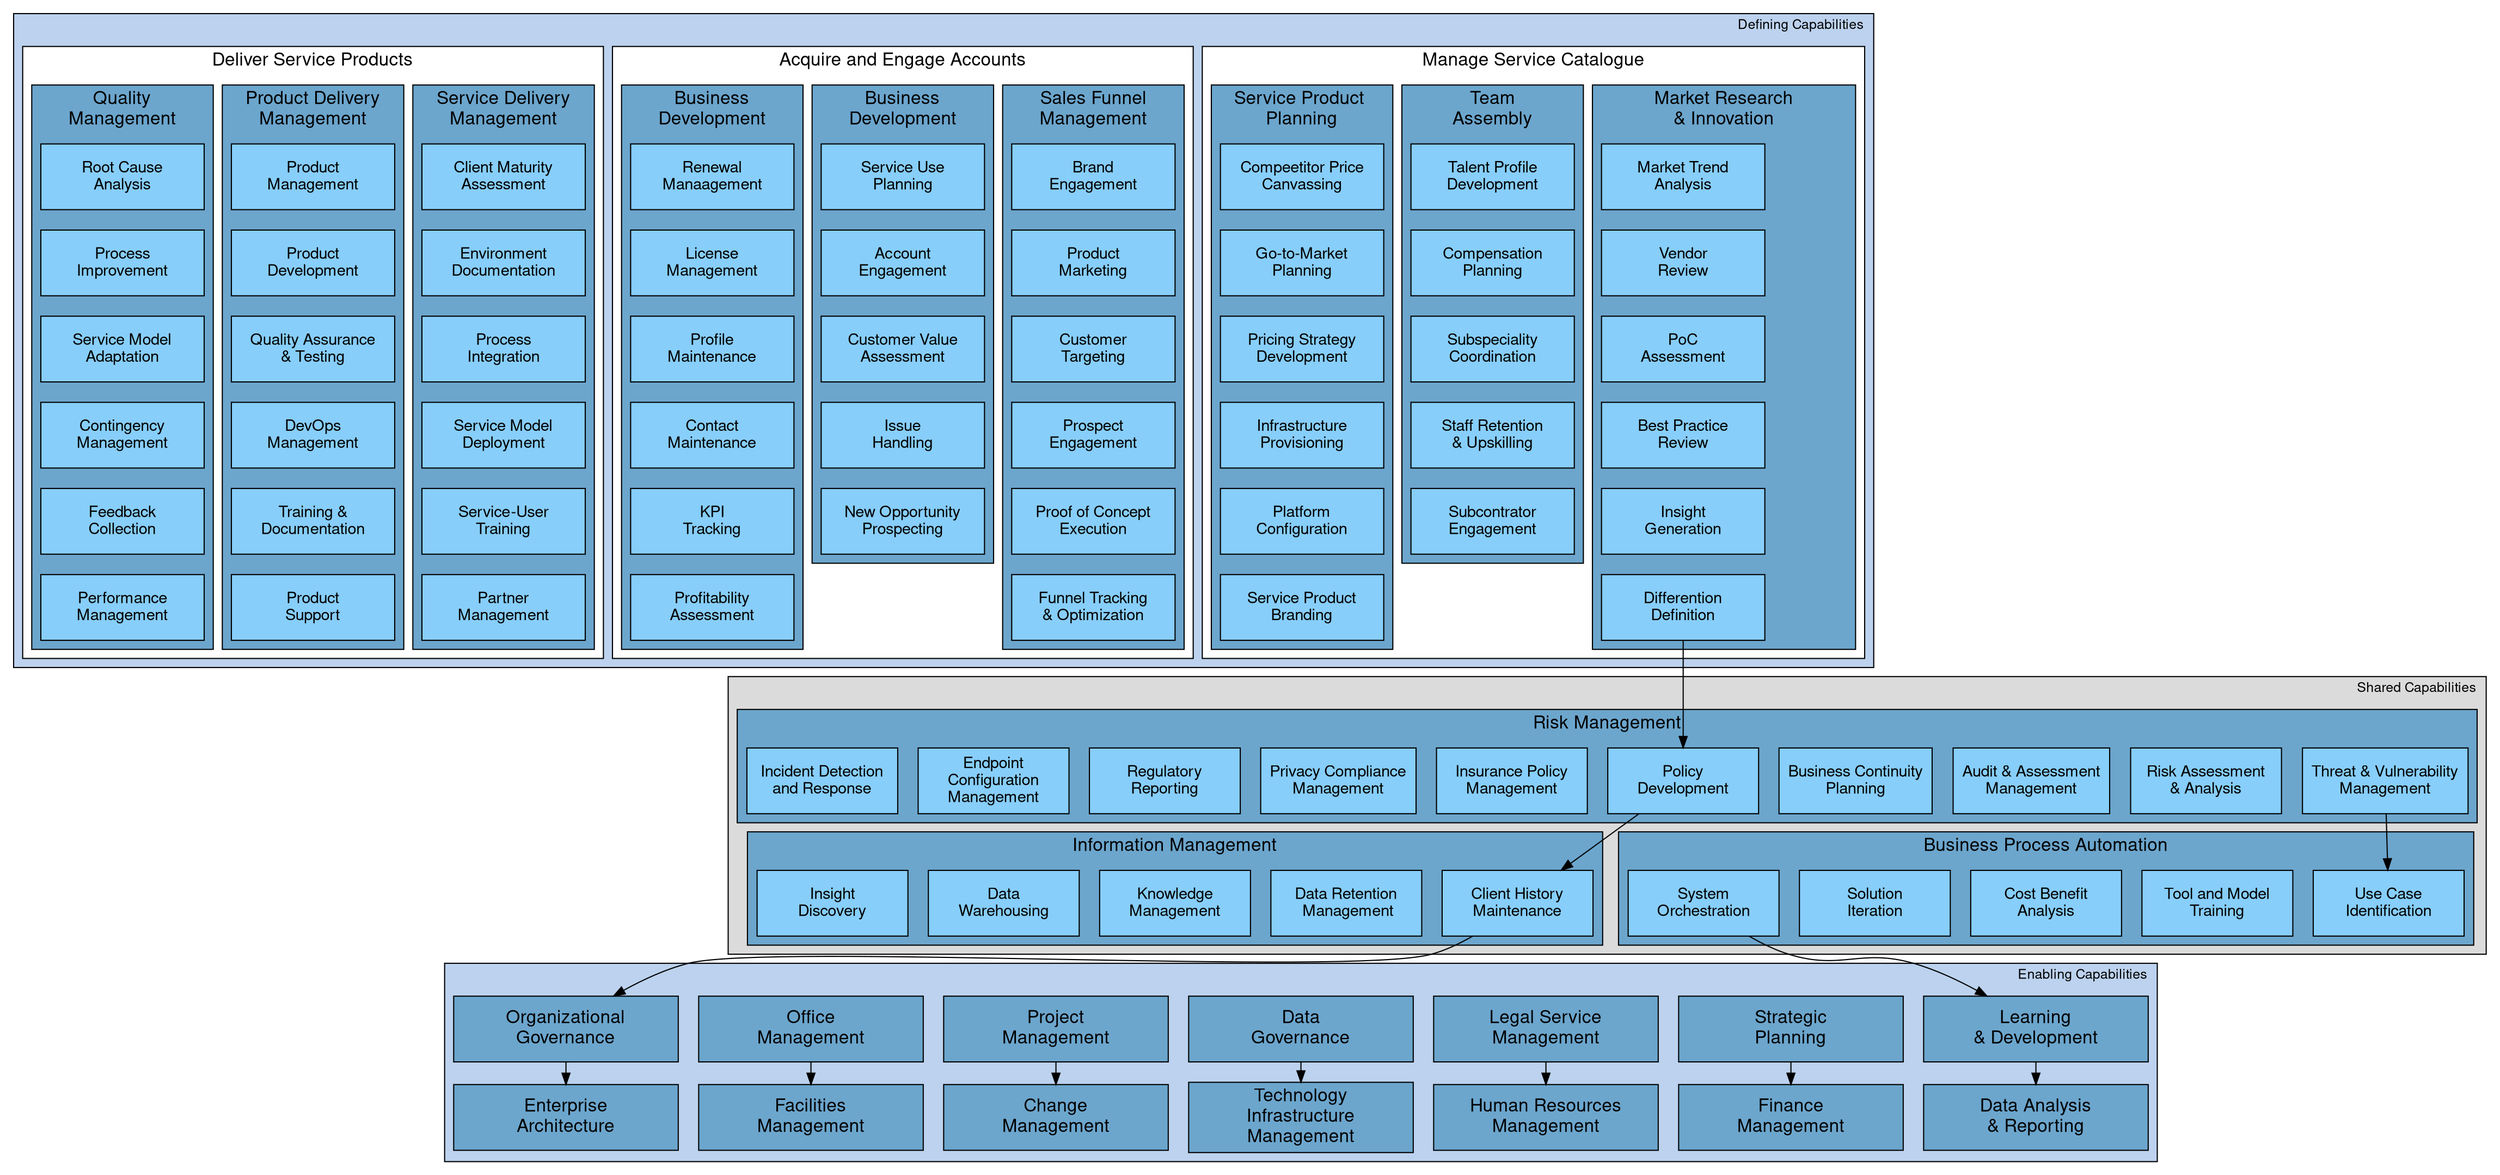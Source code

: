 digraph TSPrefArchitecture {
    
    subgraph cluster_defining {
    bgcolor="lightsteelblue2" 
    label="Defining Capabilities" 
    labeljust=r
    fontcolor="black"
    style=solid
    fontname="Helvetica,Arial,sans-serif"
    ranksep=0.2
    fontsize=12
    
    node [fontname="Helvetica,Arial,sans-serif" width=2 height=0.8]
    edge [fontname="Helvetica,Arial,sans-serif"]

        // Value Stream 1
        subgraph cluster_vs1 {
            fillcolor="white" 
            fontcolor="black" 
            style="filled" 
            label="Manage Service Catalogue" 
            labeljust=c
            fontsize=16
            node [shape=box fillcolor="red" style="filled"]
            // Level 1 Capability A
            subgraph cluster_vs1a {
                fillcolor="skyblue3" 
                label="Market Research\n& Innovation" 
                fontcolor="black" 
                style="filled" 
                node [shape=box fillcolor="lightskyblue" style="filled"]
                
                n1A1 [label="Market Trend\nAnalysis"];
                n1A2 [label="Vendor\nReview"];
                n1A3 [label="PoC\nAssessment"];
                n1A4 [label="Best Practice\nReview"];
                n1A5 [label="Insight\nGeneration"];
                n1A6 [label="Differention\nDefinition"];
                
            }
            n1A1 -> n1A2 [style=invis]
            n1A2 -> n1A3 [style=invis]
            n1A3 -> n1A4 [style=invis]
            n1A4 -> n1A5 [style=invis]
            n1A5 -> n1A6 [style=invis]
            
            // Level 1 Capability B
            subgraph cluster_vs1b {
                fillcolor="skyblue3" 
                label="Team\nAssembly" 
                fontcolor="black" 
                style="filled"
                labeljust=c
                node [shape=box fillcolor="lightskyblue" style="filled"]
                
                n1B1 [label="Talent Profile\nDevelopment"];
                n1B2 [label="Compensation\nPlanning"];
                n1B3 [label="Subspeciality\nCoordination"];
                n1B4 [label="Staff Retention\n& Upskilling"];
                n1B5 [label="Subcontrator\nEngagement"];
                
            }
            n1B1 -> n1B2 [style=invis]
            n1B2 -> n1B3 [style=invis]
            n1B3 -> n1B4 [style=invis]
            n1B4 -> n1B5 [style=invis]
            
            // Level 1 Capability B
            subgraph cluster_vs1c {
                fillcolor="skyblue3" 
                label="Service Product \nPlanning" 
                fontcolor="black" 
                style="filled" 
                
                node [shape=box fillcolor="lightskyblue" style="filled"]
                
                n1C1 [label="Compeetitor Price\nCanvassing"];
                n1C2 [label="Go-to-Market\nPlanning"];
                n1C3 [label="Pricing Strategy\nDevelopment"];
                n1C4 [label="Infrastructure\nProvisioning"];
                n1C5 [label="Platform\nConfiguration"];
                n1C6 [label="Service Product\nBranding"];
                
            }
            n1C1 -> n1C2 [style=invis]
            n1C2 -> n1C3 [style=invis]
            n1C3 -> n1C4 [style=invis]
            n1C4 -> n1C5 [style=invis]
            n1C5 -> n1C6 [style=invis]
            
        }
        
        // Value Stream 2
        subgraph cluster_vs2 {
            fillcolor="white" 
            fontcolor="black" 
            style="filled" 
            label="Acquire and Engage Accounts" 
            labeljust=c
            fontsize=16
            
            // Level 1 Capability A
            subgraph cluster_vs2a {
                fillcolor="skyblue3" 
                label="Sales Funnel\nManagement" 
                fontcolor="black" 
                style="filled" 
                node [shape=box fillcolor="lightskyblue" style="filled"]
                
                n2A1 [label="Brand\nEngagement"];
                n2A2 [label="Product\nMarketing"];
                n2A3 [label="Customer\nTargeting"];
                n2A4 [label="Prospect\nEngagement"];
                n2A5 [label="Proof of Concept\nExecution"];
                n2A6 [label="Funnel Tracking\n& Optimization"];
            }
            
            n2A1 -> n2A2 [style=invis]
            n2A2 -> n2A3 [style=invis]
            n2A3 -> n2A4 [style=invis]
            n2A4 -> n2A5 [style=invis]
            n2A5 -> n2A6 [style=invis]
            
            // Level 1 Capability B
            subgraph cluster_vs2b {
                fillcolor="skyblue3" 
                label="Business\nDevelopment" 
                fontcolor="black" 
                style="filled" 
                node [shape=box fillcolor="lightskyblue" style="filled"]
                
                n2B1 [label="Service Use\nPlanning"];
                n2B2 [label="Account\nEngagement"];
                n2B3 [label="Customer Value\nAssessment"];
                n2B4 [label="Issue\nHandling"];
                n2B5 [label="New Opportunity\nProspecting"];
            }
            
            n2B1 -> n2B2 [style=invis]
            n2B2 -> n2B3 [style=invis]
            n2B3 -> n2B4 [style=invis]
            n2B4 -> n2B5 [style=invis]
            
            
            // Level 1 Capability B
            subgraph cluster_vs2c {
                fillcolor="skyblue3" 
                label="Business\nDevelopment" 
                fontcolor="black" 
                style="filled" 
                node [shape=box fillcolor="lightskyblue" style="filled"]
                
                n2C1 [label="Renewal\nManaagement"];
                n2C2 [label="License\nManagement"];
                n2C3 [label="Profile\nMaintenance"];
                n2C4 [label="Contact\nMaintenance"];
                n2C5 [label="KPI\nTracking"];
                n2C6 [label="Profitability\nAssessment"];
                
            }
            
            n2C1 -> n2C2 [style=invis]
            n2C2 -> n2C3 [style=invis]
            n2C3 -> n2C4 [style=invis]
            n2C4 -> n2C5 [style=invis]
            n2C5 -> n2C6 [style=invis]
        }
        
        // Value Stream 3
        subgraph cluster_vs3 {
            fillcolor="white" 
            fontcolor="black" 
            style="filled" 
            label="Deliver Service Products"
            labeljust=c
            fontsize=16
            
            // Level 1 Capability A
            subgraph cluster_vs3a {
                fillcolor="skyblue3" 
                label="Service Delivery\nManagement" 
                fontcolor="black" 
                style="filled" 
                node [shape=box fillcolor="lightskyblue" style="filled"]
                
                n3A1 [label="Client Maturity\nAssessment"];
                n3A2 [label="Environment\nDocumentation"];
                n3A3 [label="Process\nIntegration"];
                n3A4 [label="Service Model\nDeployment"];
                n3A5 [label="Service-User\nTraining"];
                n3A6 [label="Partner\nManagement"];
            }
            
            n3A1 -> n3A2 [style=invis]
            n3A2 -> n3A3 [style=invis]
            n3A3 -> n3A4 [style=invis]
            n3A4 -> n3A5 [style=invis]
            n3A5 -> n3A6 [style=invis]
            
            
            // Level 1 Capability B
            subgraph cluster_vs3b {
                fillcolor="skyblue3" 
                label="Product Delivery\nManagement" 
                fontcolor="black" 
                style="filled" 
                node [shape=box fillcolor="lightskyblue" style="filled"]
                
                n3B1 [label="Product\nManagement"];
                n3B2 [label="Product\nDevelopment"];
                n3B3 [label="Quality Assurance\n& Testing"];
                n3B4 [label="DevOps\nManagement"];
                n3B5 [label="Training &\nDocumentation"];
                n3B6 [label="Product\nSupport"];
            }
            
            n3B1 -> n3B2 [style=invis]
            n3B2 -> n3B3 [style=invis]
            n3B3 -> n3B4 [style=invis]
            n3B4 -> n3B5 [style=invis]
            n3B5 -> n3B6 [style=invis]
            
            
            // Level 1 Capability C
            subgraph cluster_vs3c {
                fillcolor="skyblue3" 
                label="Quality\nManagement" 
                fontcolor="black" 
                style="filled" 
                node [shape=box fillcolor="lightskyblue" style="filled"]
                
                n3C1 [label="Root Cause\nAnalysis"];
                n3C2 [label="Process\nImprovement"];
                n3C3 [label="Service Model\nAdaptation"];
                n3C4 [label="Contingency\nManagement"];
                n3C5 [label="Feedback\nCollection"];
                n3C6 [label="Performance\nManagement"];
            }
            
            n3C1 -> n3C2 [style=invis]
            n3C2 -> n3C3 [style=invis]
            n3C3 -> n3C4 [style=invis]
            n3C4 -> n3C5 [style=invis]
            n3C5 -> n3C6 [style=invis]
            
        }
        
        }

    subgraph cluster_shared {
        bgcolor="grey86" 
        label="  Shared Capabilities" 
        fontcolor="black"
        style=solid
        fontname="Helvetica,Arial,sans-serif"
        fontsize=12
        ranksep=0.2
        rankdir=TB
        labeljust=r
    
        //adjust the width here to make shared almost the same size at the defining capabilities
        node [fontname="Helvetica,Arial,sans-serif" width=1.85 height=0.8]
        edge [fontname="Helvetica,Arial,sans-serif"]
        
        subgraph cluster_shared1 {
            fillcolor="skyblue3" 
            label="Risk Management" 
            fontcolor="black" 
            style="filled" 
            labeljust=c
            fontsize=16
            node [shape=box fillcolor="lightskyblue" style="filled"]
            
            ns1A [label="Policy\nDevelopment"];
            ns1B [label="Risk Assessment\n& Analysis"];
            ns1C [label="Audit & Assessment\nManagement"];
            ns1D [label="Business Continuity\nPlanning"];
            ns1E [label="Threat & Vulnerability\nManagement"];
            ns1F [label="Insurance Policy\nManagement"];
            ns1G [label="Privacy Compliance\nManagement"];
            ns1H [label="Regulatory\nReporting"];
            ns1I [label="Endpoint\nConfiguration\nManagement"];
            ns1J [label="Incident Detection\nand Response"];
        }
        
        subgraph cluster_shared2 {
            
            fillcolor="skyblue3" 
            label="Information Management" 
            fontcolor="black" 
            style="filled" 
            labeljust=c
            fontsize=16
            
            node [shape=box fillcolor="lightskyblue" style="filled"]
            
            ns2A [label="Client History\nMaintenance"];
            ns2B [label="Data Retention\n Management"];
            ns2C [label="Knowledge\nManagement"];
            ns2D [label="Data\nWarehousing"];
            ns2E [label="Insight\nDiscovery"];
        }
        
        subgraph cluster_shared3 {
            
            fillcolor="skyblue3" 
            label="Business Process Automation" 
            fontsize=16
            fontcolor="black" 
            style="filled" 
            labeljust=c
            
            node [shape=box fillcolor="lightskyblue" style="filled"]
            
            ns3A [label="Use Case\nIdentification"];
            ns3B [label="Tool and Model\nTraining"];
            ns3C [label="Cost Benefit\nAnalysis"];
            ns3D [label="Solution\nIteration"];
            ns3E [label="System\nOrchestration"];
        }
        
        //this is hacky but sets up the shared capabilities on top of each other
        ns1A -> ns2A  [style=invis]
        ns1E -> ns3A  [style=invis]
            
    }
    
    subgraph cluster_enabling {
        bgcolor="lightsteelblue2" 
        label="  Enabling Capabilities"
        fontsize=12
        fontcolor="black"
        style=solid
        fontname="Helvetica,Arial,sans-serif"
        ranksep=0.2
        rankdir=TB
        labeljust=r
    
        //adjust the width here to make shared almost the same size at the defining capabilities
        node [fontname="Helvetica,Arial,sans-serif" width=2.75 height=0.8 fontsize=16]
        edge [fontname="Helvetica,Arial,sans-serif"]
        
        node [shape=box fillcolor="skyblue3" style="filled"]
            
            en1 [label="Organizational\nGovernance"];
            en2 [label="Enterprise\nArchitecture"];
            en3 [label="Strategic\nPlanning"];
            en4 [label="Finance\nManagement"];
            en5 [label="Legal Service\nManagement"];
            en6 [label="Human Resources\nManagement"];
            en7 [label="Data\nGovernance"];
            en8 [label="Technology\nInfrastructure\nManagement"];
            en9 [label="Project\nManagement"];
            en10 [label="Change\nManagement"];
            en11 [label="Office\nManagement"];
            en12 [label="Facilities\nManagement"];
            en13 [label="Learning\n& Development"];
            en14 [label="Data Analysis\n& Reporting"];
            
            //stack the capabilities in groups of 2
            en1 -> en2  [style=invis]
            en3 -> en4  [style=invis]
            en5 -> en6  [style=invis]
            en7 -> en8  [style=invis]
            en9 -> en10  [style=invis]
            en11 -> en12  [style=invis]
            en13 -> en14  [style=invis]
    
    }
    //this is hacky but it puts the defining capabilities above the shared capabilities
    n1A6 -> ns1A  [style=invis]
    
    //and shared above enabling
    ns2A -> en1  [style=invis]
    
    //this centers enabling capbilities below shared capabilities
    ns3E -> en13  [style=invis]
    
    
    
    
    
}

//color names @ https://graphviz.org/doc/info/colors.html